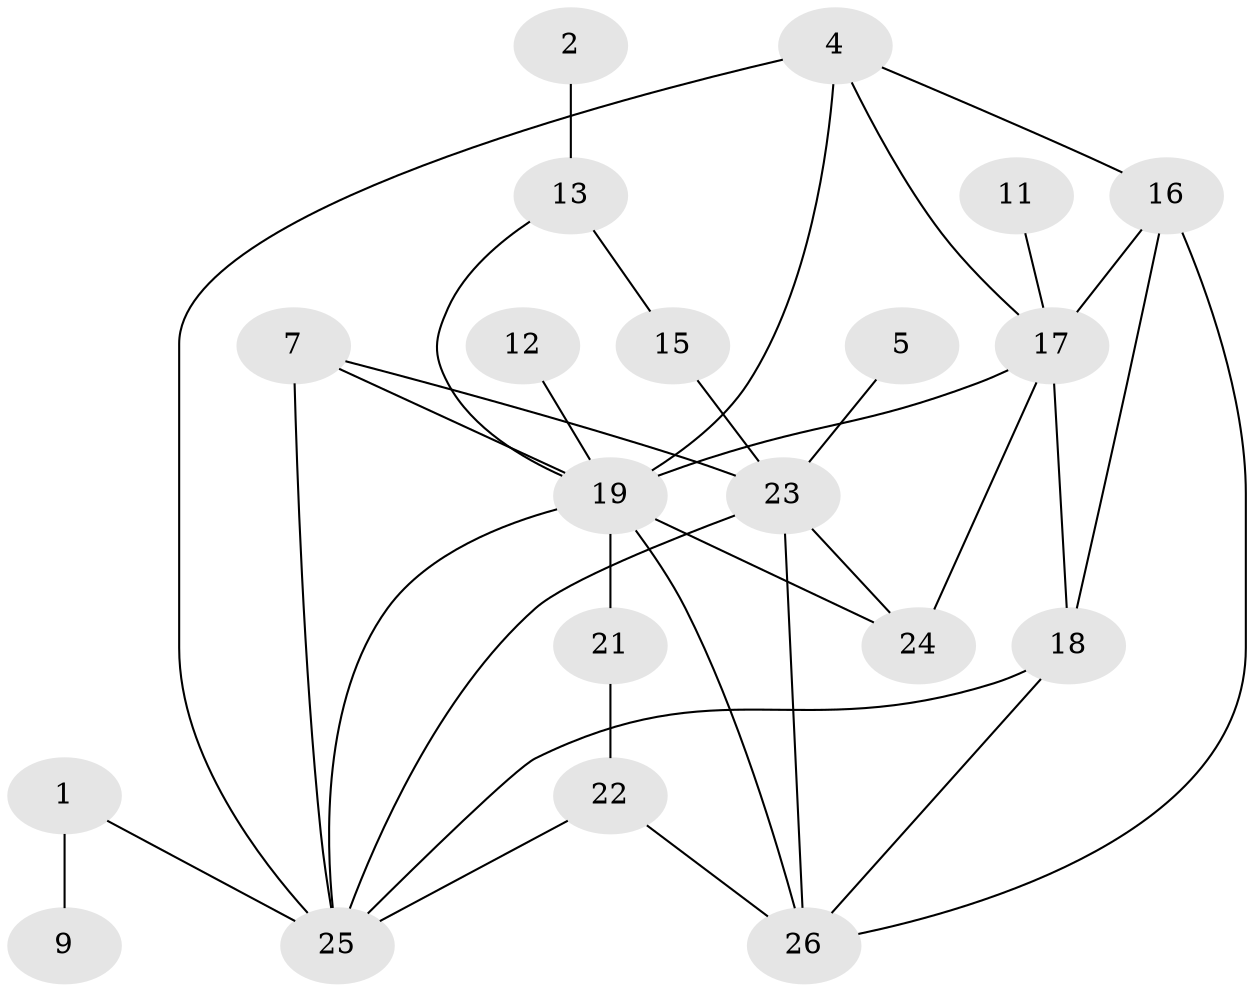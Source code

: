// original degree distribution, {4: 0.21153846153846154, 6: 0.019230769230769232, 2: 0.28846153846153844, 1: 0.17307692307692307, 3: 0.19230769230769232, 5: 0.019230769230769232, 0: 0.09615384615384616}
// Generated by graph-tools (version 1.1) at 2025/25/03/09/25 03:25:24]
// undirected, 20 vertices, 34 edges
graph export_dot {
graph [start="1"]
  node [color=gray90,style=filled];
  1;
  2;
  4;
  5;
  7;
  9;
  11;
  12;
  13;
  15;
  16;
  17;
  18;
  19;
  21;
  22;
  23;
  24;
  25;
  26;
  1 -- 9 [weight=1.0];
  1 -- 25 [weight=1.0];
  2 -- 13 [weight=1.0];
  4 -- 16 [weight=1.0];
  4 -- 17 [weight=1.0];
  4 -- 19 [weight=1.0];
  4 -- 25 [weight=1.0];
  5 -- 23 [weight=1.0];
  7 -- 19 [weight=1.0];
  7 -- 23 [weight=1.0];
  7 -- 25 [weight=1.0];
  11 -- 17 [weight=1.0];
  12 -- 19 [weight=1.0];
  13 -- 15 [weight=1.0];
  13 -- 19 [weight=1.0];
  15 -- 23 [weight=1.0];
  16 -- 17 [weight=1.0];
  16 -- 18 [weight=1.0];
  16 -- 26 [weight=1.0];
  17 -- 18 [weight=1.0];
  17 -- 19 [weight=1.0];
  17 -- 24 [weight=1.0];
  18 -- 25 [weight=1.0];
  18 -- 26 [weight=1.0];
  19 -- 21 [weight=2.0];
  19 -- 24 [weight=2.0];
  19 -- 25 [weight=1.0];
  19 -- 26 [weight=1.0];
  21 -- 22 [weight=1.0];
  22 -- 25 [weight=1.0];
  22 -- 26 [weight=1.0];
  23 -- 24 [weight=1.0];
  23 -- 25 [weight=1.0];
  23 -- 26 [weight=1.0];
}
